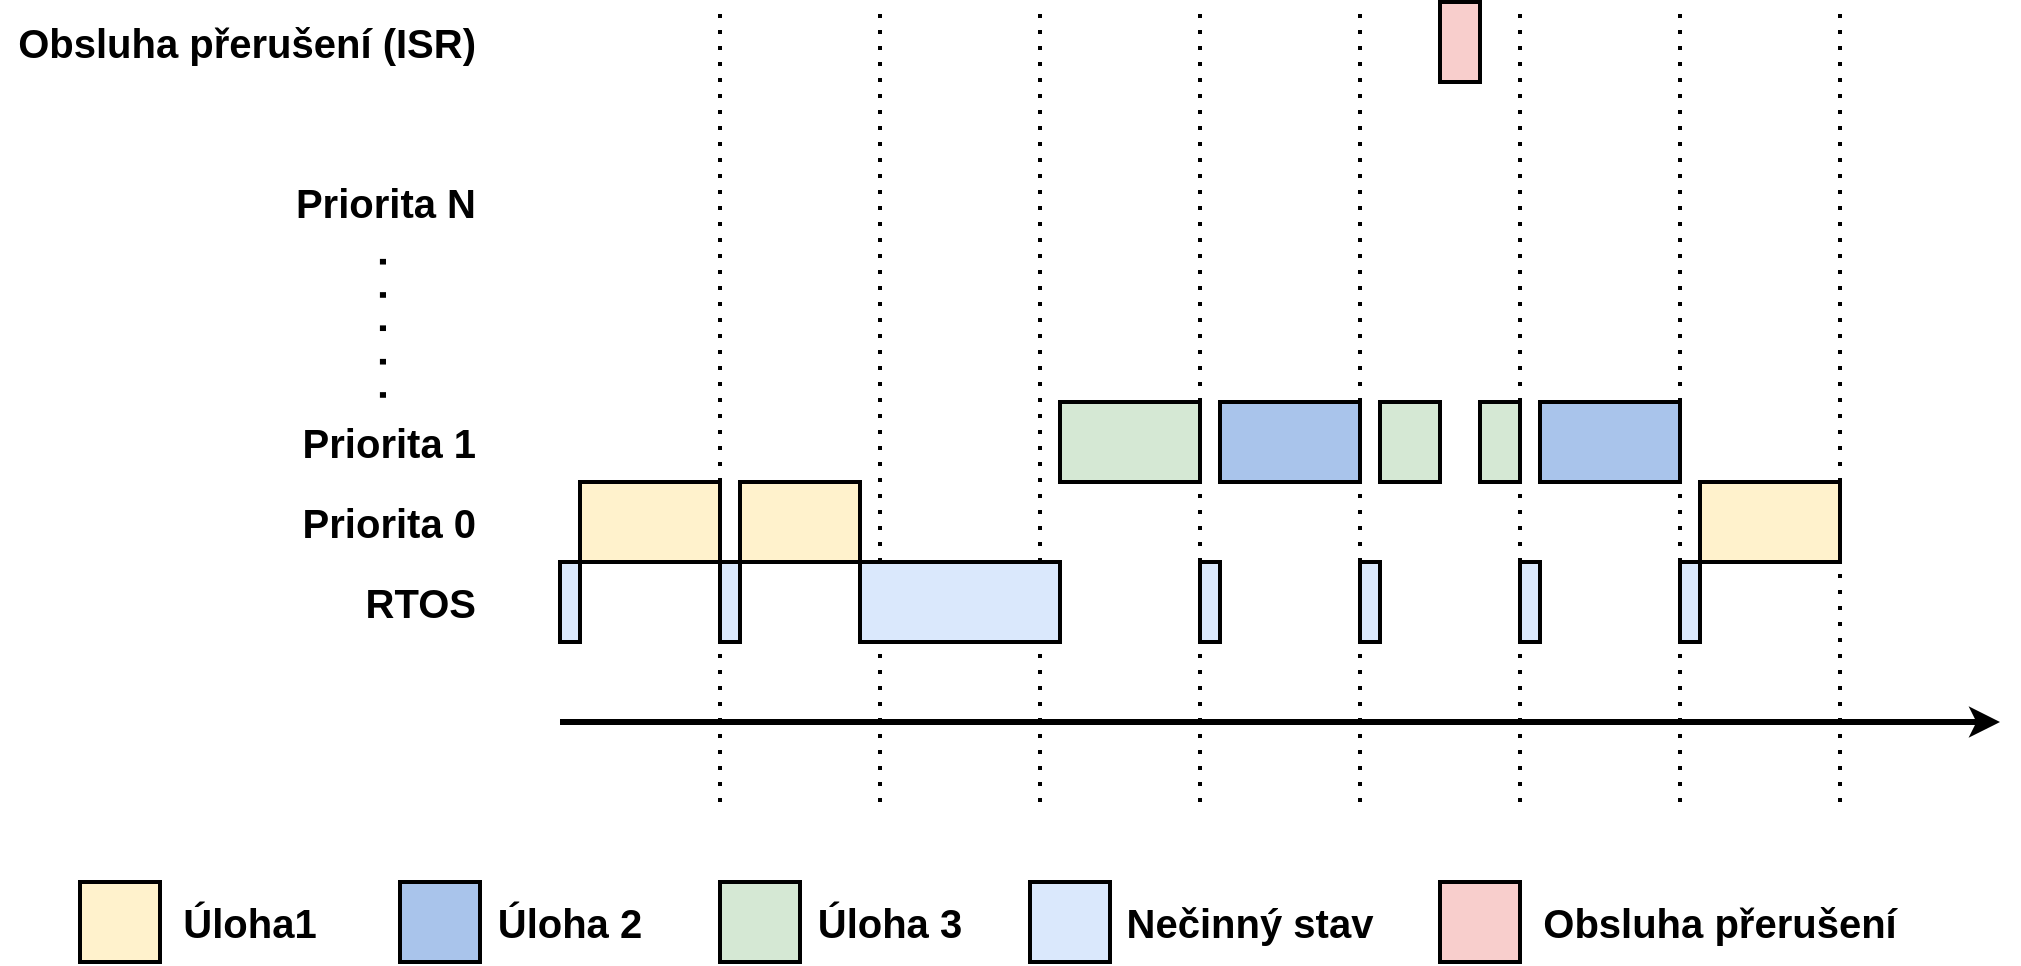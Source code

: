 <mxfile version="26.0.16">
  <diagram name="Page-1" id="hg-W5Cl9PBf5OE0sAy5D">
    <mxGraphModel dx="1195" dy="697" grid="1" gridSize="10" guides="1" tooltips="1" connect="1" arrows="1" fold="1" page="1" pageScale="1" pageWidth="1169" pageHeight="827" math="0" shadow="0">
      <root>
        <mxCell id="0" />
        <mxCell id="1" parent="0" />
        <mxCell id="3JGb3kcuKtPf55sqDtXy-4" value="" style="endArrow=none;dashed=1;html=1;dashPattern=1 3;strokeWidth=2;rounded=0;" edge="1" parent="1">
          <mxGeometry width="50" height="50" relative="1" as="geometry">
            <mxPoint x="480" y="600" as="sourcePoint" />
            <mxPoint x="480" y="200" as="targetPoint" />
          </mxGeometry>
        </mxCell>
        <mxCell id="3JGb3kcuKtPf55sqDtXy-1" value="" style="endArrow=classic;html=1;rounded=0;strokeWidth=3;endFill=1;" edge="1" parent="1">
          <mxGeometry width="50" height="50" relative="1" as="geometry">
            <mxPoint x="320" y="560" as="sourcePoint" />
            <mxPoint x="1040" y="560" as="targetPoint" />
          </mxGeometry>
        </mxCell>
        <mxCell id="3JGb3kcuKtPf55sqDtXy-5" value="" style="endArrow=none;dashed=1;html=1;dashPattern=1 3;strokeWidth=2;rounded=0;" edge="1" parent="1">
          <mxGeometry width="50" height="50" relative="1" as="geometry">
            <mxPoint x="560" y="600" as="sourcePoint" />
            <mxPoint x="560" y="200" as="targetPoint" />
          </mxGeometry>
        </mxCell>
        <mxCell id="3JGb3kcuKtPf55sqDtXy-6" value="" style="endArrow=none;dashed=1;html=1;dashPattern=1 3;strokeWidth=2;rounded=0;" edge="1" parent="1">
          <mxGeometry width="50" height="50" relative="1" as="geometry">
            <mxPoint x="640" y="600" as="sourcePoint" />
            <mxPoint x="640" y="200" as="targetPoint" />
          </mxGeometry>
        </mxCell>
        <mxCell id="3JGb3kcuKtPf55sqDtXy-7" value="" style="endArrow=none;dashed=1;html=1;dashPattern=1 3;strokeWidth=2;rounded=0;" edge="1" parent="1">
          <mxGeometry width="50" height="50" relative="1" as="geometry">
            <mxPoint x="720" y="600" as="sourcePoint" />
            <mxPoint x="720" y="200" as="targetPoint" />
          </mxGeometry>
        </mxCell>
        <mxCell id="3JGb3kcuKtPf55sqDtXy-8" value="" style="endArrow=none;dashed=1;html=1;dashPattern=1 3;strokeWidth=2;rounded=0;" edge="1" parent="1">
          <mxGeometry width="50" height="50" relative="1" as="geometry">
            <mxPoint x="800" y="600" as="sourcePoint" />
            <mxPoint x="800" y="200" as="targetPoint" />
          </mxGeometry>
        </mxCell>
        <mxCell id="3JGb3kcuKtPf55sqDtXy-9" value="" style="endArrow=none;dashed=1;html=1;dashPattern=1 3;strokeWidth=2;rounded=0;" edge="1" parent="1">
          <mxGeometry width="50" height="50" relative="1" as="geometry">
            <mxPoint x="880" y="600" as="sourcePoint" />
            <mxPoint x="880" y="200" as="targetPoint" />
          </mxGeometry>
        </mxCell>
        <mxCell id="3JGb3kcuKtPf55sqDtXy-10" value="" style="endArrow=none;dashed=1;html=1;dashPattern=1 3;strokeWidth=2;rounded=0;" edge="1" parent="1">
          <mxGeometry width="50" height="50" relative="1" as="geometry">
            <mxPoint x="960" y="600" as="sourcePoint" />
            <mxPoint x="960" y="200" as="targetPoint" />
          </mxGeometry>
        </mxCell>
        <mxCell id="3JGb3kcuKtPf55sqDtXy-14" value="" style="rounded=0;whiteSpace=wrap;html=1;fillColor=#dae8fc;strokeColor=#000000;strokeWidth=2;" vertex="1" parent="1">
          <mxGeometry x="400" y="480" width="10" height="40" as="geometry" />
        </mxCell>
        <mxCell id="3JGb3kcuKtPf55sqDtXy-15" value="" style="rounded=0;whiteSpace=wrap;html=1;fillColor=#dae8fc;strokeColor=#000000;strokeWidth=2;" vertex="1" parent="1">
          <mxGeometry x="470" y="480" width="100" height="40" as="geometry" />
        </mxCell>
        <mxCell id="3JGb3kcuKtPf55sqDtXy-24" value="" style="rounded=0;whiteSpace=wrap;html=1;fillColor=#fff2cc;strokeColor=#000000;strokeWidth=2;" vertex="1" parent="1">
          <mxGeometry x="330" y="440" width="70" height="40" as="geometry" />
        </mxCell>
        <mxCell id="3JGb3kcuKtPf55sqDtXy-25" value="" style="rounded=0;whiteSpace=wrap;html=1;fillColor=#fff2cc;strokeColor=#000000;strokeWidth=2;" vertex="1" parent="1">
          <mxGeometry x="410" y="440" width="60" height="40" as="geometry" />
        </mxCell>
        <mxCell id="3JGb3kcuKtPf55sqDtXy-3" value="" style="endArrow=none;dashed=1;html=1;dashPattern=1 3;strokeWidth=2;rounded=0;" edge="1" parent="1">
          <mxGeometry width="50" height="50" relative="1" as="geometry">
            <mxPoint x="400" y="600" as="sourcePoint" />
            <mxPoint x="400" y="200" as="targetPoint" />
          </mxGeometry>
        </mxCell>
        <mxCell id="3JGb3kcuKtPf55sqDtXy-26" value="" style="rounded=0;whiteSpace=wrap;html=1;fillColor=#dae8fc;strokeColor=#000000;strokeWidth=2;" vertex="1" parent="1">
          <mxGeometry x="320" y="480" width="10" height="40" as="geometry" />
        </mxCell>
        <mxCell id="3JGb3kcuKtPf55sqDtXy-27" value="" style="rounded=0;whiteSpace=wrap;html=1;fillColor=#dae8fc;strokeColor=#000000;strokeWidth=2;" vertex="1" parent="1">
          <mxGeometry x="640" y="480" width="10" height="40" as="geometry" />
        </mxCell>
        <mxCell id="3JGb3kcuKtPf55sqDtXy-28" value="" style="rounded=0;whiteSpace=wrap;html=1;fillColor=#dae8fc;strokeColor=#000000;strokeWidth=2;" vertex="1" parent="1">
          <mxGeometry x="720" y="480" width="10" height="40" as="geometry" />
        </mxCell>
        <mxCell id="3JGb3kcuKtPf55sqDtXy-29" value="" style="rounded=0;whiteSpace=wrap;html=1;fillColor=#dae8fc;strokeColor=#000000;strokeWidth=2;" vertex="1" parent="1">
          <mxGeometry x="800" y="480" width="10" height="40" as="geometry" />
        </mxCell>
        <mxCell id="3JGb3kcuKtPf55sqDtXy-30" value="" style="rounded=0;whiteSpace=wrap;html=1;fillColor=#dae8fc;strokeColor=#000000;strokeWidth=2;" vertex="1" parent="1">
          <mxGeometry x="880" y="480" width="10" height="40" as="geometry" />
        </mxCell>
        <mxCell id="3JGb3kcuKtPf55sqDtXy-36" value="" style="rounded=0;whiteSpace=wrap;html=1;fillColor=#d5e8d4;strokeColor=#000000;strokeWidth=2;" vertex="1" parent="1">
          <mxGeometry x="570" y="400" width="70" height="40" as="geometry" />
        </mxCell>
        <mxCell id="3JGb3kcuKtPf55sqDtXy-37" value="" style="rounded=0;whiteSpace=wrap;html=1;fillColor=#A9C4EB;strokeColor=#000000;strokeWidth=2;" vertex="1" parent="1">
          <mxGeometry x="650" y="400" width="70" height="40" as="geometry" />
        </mxCell>
        <mxCell id="3JGb3kcuKtPf55sqDtXy-38" value="" style="rounded=0;whiteSpace=wrap;html=1;fillColor=#f8cecc;strokeColor=#000000;strokeWidth=2;" vertex="1" parent="1">
          <mxGeometry x="760" y="200" width="20" height="40" as="geometry" />
        </mxCell>
        <mxCell id="3JGb3kcuKtPf55sqDtXy-39" value="" style="rounded=0;whiteSpace=wrap;html=1;fillColor=#d5e8d4;strokeColor=#000000;strokeWidth=2;" vertex="1" parent="1">
          <mxGeometry x="730" y="400" width="30" height="40" as="geometry" />
        </mxCell>
        <mxCell id="3JGb3kcuKtPf55sqDtXy-40" value="" style="rounded=0;whiteSpace=wrap;html=1;fillColor=#d5e8d4;strokeColor=#000000;strokeWidth=2;" vertex="1" parent="1">
          <mxGeometry x="780" y="400" width="20" height="40" as="geometry" />
        </mxCell>
        <mxCell id="3JGb3kcuKtPf55sqDtXy-41" value="" style="rounded=0;whiteSpace=wrap;html=1;fillColor=#A9C4EB;strokeColor=#000000;strokeWidth=2;" vertex="1" parent="1">
          <mxGeometry x="810" y="400" width="70" height="40" as="geometry" />
        </mxCell>
        <mxCell id="3JGb3kcuKtPf55sqDtXy-42" value="" style="rounded=0;whiteSpace=wrap;html=1;fillColor=#fff2cc;strokeColor=#000000;strokeWidth=2;" vertex="1" parent="1">
          <mxGeometry x="890" y="440" width="70" height="40" as="geometry" />
        </mxCell>
        <mxCell id="3JGb3kcuKtPf55sqDtXy-43" value="&lt;font style=&quot;font-size: 20px;&quot;&gt;&lt;b&gt;RTOS&lt;/b&gt;&lt;/font&gt;" style="text;html=1;align=right;verticalAlign=middle;whiteSpace=wrap;rounded=0;" vertex="1" parent="1">
          <mxGeometry x="160" y="480" width="120" height="40" as="geometry" />
        </mxCell>
        <mxCell id="3JGb3kcuKtPf55sqDtXy-44" value="&lt;font style=&quot;font-size: 20px;&quot;&gt;&lt;b&gt;Priorita 0&lt;/b&gt;&lt;/font&gt;" style="text;html=1;align=right;verticalAlign=middle;whiteSpace=wrap;rounded=0;" vertex="1" parent="1">
          <mxGeometry x="160" y="440" width="120" height="40" as="geometry" />
        </mxCell>
        <mxCell id="3JGb3kcuKtPf55sqDtXy-45" value="&lt;font style=&quot;font-size: 20px;&quot;&gt;&lt;b&gt;Priorita 1&lt;/b&gt;&lt;/font&gt;" style="text;html=1;align=right;verticalAlign=middle;whiteSpace=wrap;rounded=0;" vertex="1" parent="1">
          <mxGeometry x="160" y="400" width="120" height="40" as="geometry" />
        </mxCell>
        <mxCell id="3JGb3kcuKtPf55sqDtXy-46" value="&lt;span style=&quot;font-size: 20px;&quot;&gt;&lt;b&gt;.&amp;nbsp; .&amp;nbsp; .&amp;nbsp; .&amp;nbsp; .&lt;/b&gt;&lt;/span&gt;" style="text;html=1;align=right;verticalAlign=middle;whiteSpace=wrap;rounded=0;rotation=-90;" vertex="1" parent="1">
          <mxGeometry x="180" y="350" width="90" height="40" as="geometry" />
        </mxCell>
        <mxCell id="3JGb3kcuKtPf55sqDtXy-47" value="&lt;font style=&quot;font-size: 20px;&quot;&gt;&lt;b&gt;Priorita N&lt;/b&gt;&lt;/font&gt;" style="text;html=1;align=right;verticalAlign=middle;whiteSpace=wrap;rounded=0;" vertex="1" parent="1">
          <mxGeometry x="160" y="280" width="120" height="40" as="geometry" />
        </mxCell>
        <mxCell id="3JGb3kcuKtPf55sqDtXy-48" value="&lt;font style=&quot;font-size: 20px;&quot;&gt;&lt;b&gt;Obsluha přerušení (ISR)&lt;/b&gt;&lt;/font&gt;" style="text;html=1;align=right;verticalAlign=middle;whiteSpace=wrap;rounded=0;" vertex="1" parent="1">
          <mxGeometry x="40" y="200" width="240" height="40" as="geometry" />
        </mxCell>
        <mxCell id="3JGb3kcuKtPf55sqDtXy-50" value="" style="rounded=0;whiteSpace=wrap;html=1;fillColor=#fff2cc;strokeColor=#000000;strokeWidth=2;" vertex="1" parent="1">
          <mxGeometry x="80" y="640" width="40" height="40" as="geometry" />
        </mxCell>
        <mxCell id="3JGb3kcuKtPf55sqDtXy-51" value="&lt;font style=&quot;font-size: 20px;&quot;&gt;&lt;b&gt;Úloha1&lt;/b&gt;&lt;/font&gt;" style="text;html=1;align=center;verticalAlign=middle;whiteSpace=wrap;rounded=0;" vertex="1" parent="1">
          <mxGeometry x="120" y="640" width="90" height="40" as="geometry" />
        </mxCell>
        <mxCell id="3JGb3kcuKtPf55sqDtXy-52" value="" style="rounded=0;whiteSpace=wrap;html=1;fillColor=#A9C4EB;strokeColor=#000000;strokeWidth=2;" vertex="1" parent="1">
          <mxGeometry x="240" y="640" width="40" height="40" as="geometry" />
        </mxCell>
        <mxCell id="3JGb3kcuKtPf55sqDtXy-53" value="&lt;font style=&quot;font-size: 20px;&quot;&gt;&lt;b&gt;Úloha 2&lt;/b&gt;&lt;/font&gt;" style="text;html=1;align=center;verticalAlign=middle;whiteSpace=wrap;rounded=0;" vertex="1" parent="1">
          <mxGeometry x="280" y="640" width="90" height="40" as="geometry" />
        </mxCell>
        <mxCell id="3JGb3kcuKtPf55sqDtXy-54" value="" style="rounded=0;whiteSpace=wrap;html=1;fillColor=#d5e8d4;strokeColor=#000000;strokeWidth=2;" vertex="1" parent="1">
          <mxGeometry x="400" y="640" width="40" height="40" as="geometry" />
        </mxCell>
        <mxCell id="3JGb3kcuKtPf55sqDtXy-55" value="&lt;font style=&quot;font-size: 20px;&quot;&gt;&lt;b&gt;Úloha 3&lt;/b&gt;&lt;/font&gt;" style="text;html=1;align=center;verticalAlign=middle;whiteSpace=wrap;rounded=0;" vertex="1" parent="1">
          <mxGeometry x="440" y="640" width="90" height="40" as="geometry" />
        </mxCell>
        <mxCell id="3JGb3kcuKtPf55sqDtXy-56" value="" style="rounded=0;whiteSpace=wrap;html=1;fillColor=#dae8fc;strokeColor=#000000;strokeWidth=2;" vertex="1" parent="1">
          <mxGeometry x="555" y="640" width="40" height="40" as="geometry" />
        </mxCell>
        <mxCell id="3JGb3kcuKtPf55sqDtXy-57" value="&lt;font style=&quot;font-size: 20px;&quot;&gt;&lt;b&gt;Nečinný stav&lt;/b&gt;&lt;/font&gt;" style="text;html=1;align=center;verticalAlign=middle;whiteSpace=wrap;rounded=0;" vertex="1" parent="1">
          <mxGeometry x="595" y="640" width="140" height="40" as="geometry" />
        </mxCell>
        <mxCell id="3JGb3kcuKtPf55sqDtXy-58" value="" style="rounded=0;whiteSpace=wrap;html=1;fillColor=#f8cecc;strokeColor=#000000;strokeWidth=2;" vertex="1" parent="1">
          <mxGeometry x="760" y="640" width="40" height="40" as="geometry" />
        </mxCell>
        <mxCell id="3JGb3kcuKtPf55sqDtXy-59" value="&lt;font style=&quot;font-size: 20px;&quot;&gt;&lt;b&gt;Obsluha přerušení&lt;/b&gt;&lt;/font&gt;" style="text;html=1;align=center;verticalAlign=middle;whiteSpace=wrap;rounded=0;" vertex="1" parent="1">
          <mxGeometry x="800" y="640" width="200" height="40" as="geometry" />
        </mxCell>
      </root>
    </mxGraphModel>
  </diagram>
</mxfile>
